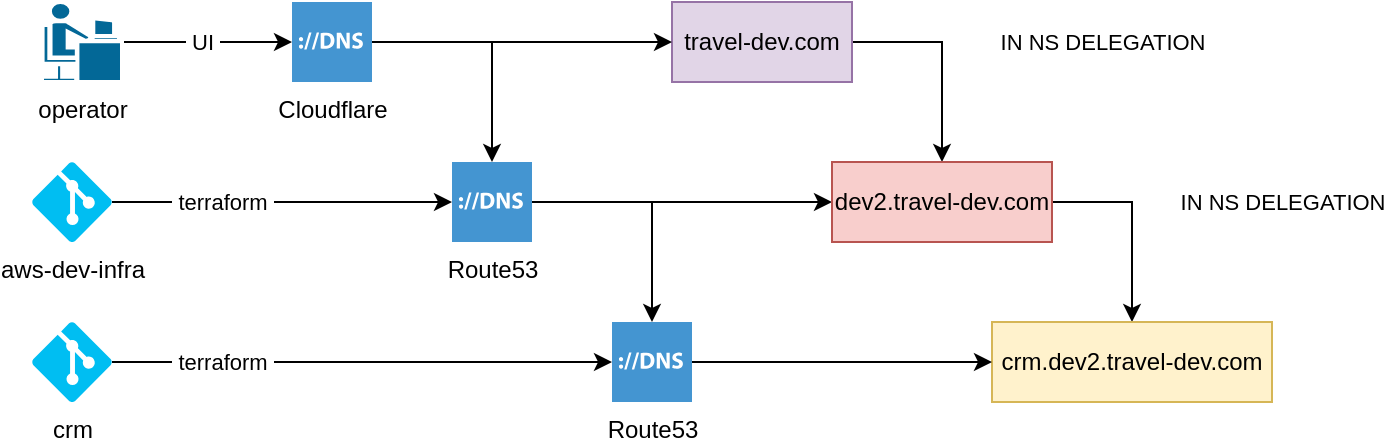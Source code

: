 <mxfile version="17.4.4" type="device"><diagram id="vgOGjj-19_sCg-m35hhQ" name="Page-1"><mxGraphModel dx="1018" dy="690" grid="0" gridSize="10" guides="1" tooltips="1" connect="1" arrows="1" fold="1" page="1" pageScale="1" pageWidth="850" pageHeight="1100" math="0" shadow="0"><root><mxCell id="0"/><mxCell id="1" parent="0"/><mxCell id="Et-Xd-Oa-1uWOWpEnfon-6" value="" style="edgeStyle=orthogonalEdgeStyle;rounded=0;orthogonalLoop=1;jettySize=auto;html=1;exitX=1;exitY=0.5;exitDx=0;exitDy=0;" edge="1" parent="1" source="Et-Xd-Oa-1uWOWpEnfon-1" target="Et-Xd-Oa-1uWOWpEnfon-5"><mxGeometry relative="1" as="geometry"/></mxCell><mxCell id="Et-Xd-Oa-1uWOWpEnfon-28" value="IN NS DELEGATION" style="edgeLabel;html=1;align=center;verticalAlign=middle;resizable=0;points=[];" vertex="1" connectable="0" parent="Et-Xd-Oa-1uWOWpEnfon-6"><mxGeometry x="-0.257" y="-1" relative="1" as="geometry"><mxPoint x="86" y="-1" as="offset"/></mxGeometry></mxCell><mxCell id="Et-Xd-Oa-1uWOWpEnfon-1" value="travel-dev.com" style="text;html=1;strokeColor=#9673a6;fillColor=#e1d5e7;align=center;verticalAlign=middle;whiteSpace=wrap;rounded=0;" vertex="1" parent="1"><mxGeometry x="435" y="120" width="90" height="40" as="geometry"/></mxCell><mxCell id="Et-Xd-Oa-1uWOWpEnfon-7" style="edgeStyle=orthogonalEdgeStyle;rounded=0;orthogonalLoop=1;jettySize=auto;html=1;" edge="1" parent="1" source="Et-Xd-Oa-1uWOWpEnfon-3" target="Et-Xd-Oa-1uWOWpEnfon-4"><mxGeometry relative="1" as="geometry"><Array as="points"><mxPoint x="345" y="140"/></Array></mxGeometry></mxCell><mxCell id="Et-Xd-Oa-1uWOWpEnfon-18" style="edgeStyle=orthogonalEdgeStyle;rounded=0;orthogonalLoop=1;jettySize=auto;html=1;entryX=0;entryY=0.5;entryDx=0;entryDy=0;" edge="1" parent="1" source="Et-Xd-Oa-1uWOWpEnfon-3" target="Et-Xd-Oa-1uWOWpEnfon-1"><mxGeometry relative="1" as="geometry"/></mxCell><mxCell id="Et-Xd-Oa-1uWOWpEnfon-3" value="Cloudflare" style="shadow=0;dashed=0;html=1;strokeColor=none;fillColor=#4495D1;labelPosition=center;verticalLabelPosition=bottom;verticalAlign=top;align=center;outlineConnect=0;shape=mxgraph.veeam.dns;" vertex="1" parent="1"><mxGeometry x="245" y="120" width="40" height="40" as="geometry"/></mxCell><mxCell id="Et-Xd-Oa-1uWOWpEnfon-13" value="" style="edgeStyle=orthogonalEdgeStyle;rounded=0;orthogonalLoop=1;jettySize=auto;html=1;" edge="1" parent="1" source="Et-Xd-Oa-1uWOWpEnfon-4" target="Et-Xd-Oa-1uWOWpEnfon-12"><mxGeometry relative="1" as="geometry"><Array as="points"><mxPoint x="425" y="220"/></Array></mxGeometry></mxCell><mxCell id="Et-Xd-Oa-1uWOWpEnfon-19" style="edgeStyle=orthogonalEdgeStyle;rounded=0;orthogonalLoop=1;jettySize=auto;html=1;" edge="1" parent="1" source="Et-Xd-Oa-1uWOWpEnfon-4" target="Et-Xd-Oa-1uWOWpEnfon-5"><mxGeometry relative="1" as="geometry"/></mxCell><mxCell id="Et-Xd-Oa-1uWOWpEnfon-4" value="Route53" style="shadow=0;dashed=0;html=1;strokeColor=none;fillColor=#4495D1;labelPosition=center;verticalLabelPosition=bottom;verticalAlign=top;align=center;outlineConnect=0;shape=mxgraph.veeam.dns;" vertex="1" parent="1"><mxGeometry x="325" y="200" width="40" height="40" as="geometry"/></mxCell><mxCell id="Et-Xd-Oa-1uWOWpEnfon-10" style="edgeStyle=orthogonalEdgeStyle;rounded=0;orthogonalLoop=1;jettySize=auto;html=1;entryX=0.5;entryY=0;entryDx=0;entryDy=0;exitX=1;exitY=0.5;exitDx=0;exitDy=0;" edge="1" parent="1" source="Et-Xd-Oa-1uWOWpEnfon-5" target="Et-Xd-Oa-1uWOWpEnfon-9"><mxGeometry relative="1" as="geometry"/></mxCell><mxCell id="Et-Xd-Oa-1uWOWpEnfon-29" value="IN NS DELEGATION" style="edgeLabel;html=1;align=center;verticalAlign=middle;resizable=0;points=[];" vertex="1" connectable="0" parent="Et-Xd-Oa-1uWOWpEnfon-10"><mxGeometry x="-0.12" y="-1" relative="1" as="geometry"><mxPoint x="76" y="-4" as="offset"/></mxGeometry></mxCell><mxCell id="Et-Xd-Oa-1uWOWpEnfon-5" value="dev2.travel-dev.com" style="text;html=1;strokeColor=#b85450;fillColor=#f8cecc;align=center;verticalAlign=middle;whiteSpace=wrap;rounded=0;" vertex="1" parent="1"><mxGeometry x="515" y="200" width="110" height="40" as="geometry"/></mxCell><mxCell id="Et-Xd-Oa-1uWOWpEnfon-9" value="crm.dev2.travel-dev.com" style="text;html=1;strokeColor=#d6b656;fillColor=#fff2cc;align=center;verticalAlign=middle;whiteSpace=wrap;rounded=0;" vertex="1" parent="1"><mxGeometry x="595" y="280" width="140" height="40" as="geometry"/></mxCell><mxCell id="Et-Xd-Oa-1uWOWpEnfon-20" style="edgeStyle=orthogonalEdgeStyle;rounded=0;orthogonalLoop=1;jettySize=auto;html=1;entryX=0;entryY=0.5;entryDx=0;entryDy=0;" edge="1" parent="1" source="Et-Xd-Oa-1uWOWpEnfon-12" target="Et-Xd-Oa-1uWOWpEnfon-9"><mxGeometry relative="1" as="geometry"/></mxCell><mxCell id="Et-Xd-Oa-1uWOWpEnfon-12" value="Route53" style="shadow=0;dashed=0;html=1;strokeColor=none;fillColor=#4495D1;labelPosition=center;verticalLabelPosition=bottom;verticalAlign=top;align=center;outlineConnect=0;shape=mxgraph.veeam.dns;" vertex="1" parent="1"><mxGeometry x="405" y="280" width="40" height="40" as="geometry"/></mxCell><mxCell id="Et-Xd-Oa-1uWOWpEnfon-22" style="edgeStyle=orthogonalEdgeStyle;rounded=0;orthogonalLoop=1;jettySize=auto;html=1;" edge="1" parent="1" source="Et-Xd-Oa-1uWOWpEnfon-21" target="Et-Xd-Oa-1uWOWpEnfon-4"><mxGeometry relative="1" as="geometry"/></mxCell><mxCell id="Et-Xd-Oa-1uWOWpEnfon-26" value="&amp;nbsp;terraform&amp;nbsp;" style="edgeLabel;html=1;align=center;verticalAlign=middle;resizable=0;points=[];" vertex="1" connectable="0" parent="Et-Xd-Oa-1uWOWpEnfon-22"><mxGeometry x="0.118" relative="1" as="geometry"><mxPoint x="-40" as="offset"/></mxGeometry></mxCell><mxCell id="Et-Xd-Oa-1uWOWpEnfon-21" value="aws-dev-infra" style="verticalLabelPosition=bottom;html=1;verticalAlign=top;align=center;strokeColor=none;fillColor=#00BEF2;shape=mxgraph.azure.git_repository;" vertex="1" parent="1"><mxGeometry x="115" y="200" width="40" height="40" as="geometry"/></mxCell><mxCell id="Et-Xd-Oa-1uWOWpEnfon-25" style="edgeStyle=orthogonalEdgeStyle;rounded=0;orthogonalLoop=1;jettySize=auto;html=1;" edge="1" parent="1" source="Et-Xd-Oa-1uWOWpEnfon-24" target="Et-Xd-Oa-1uWOWpEnfon-12"><mxGeometry relative="1" as="geometry"/></mxCell><mxCell id="Et-Xd-Oa-1uWOWpEnfon-27" value="&amp;nbsp;terraform&amp;nbsp;" style="edgeLabel;html=1;align=center;verticalAlign=middle;resizable=0;points=[];" vertex="1" connectable="0" parent="Et-Xd-Oa-1uWOWpEnfon-25"><mxGeometry x="-0.256" y="3" relative="1" as="geometry"><mxPoint x="-38" y="3" as="offset"/></mxGeometry></mxCell><mxCell id="Et-Xd-Oa-1uWOWpEnfon-24" value="crm" style="verticalLabelPosition=bottom;html=1;verticalAlign=top;align=center;strokeColor=none;fillColor=#00BEF2;shape=mxgraph.azure.git_repository;" vertex="1" parent="1"><mxGeometry x="115" y="280" width="40" height="40" as="geometry"/></mxCell><mxCell id="Et-Xd-Oa-1uWOWpEnfon-31" style="edgeStyle=orthogonalEdgeStyle;rounded=0;orthogonalLoop=1;jettySize=auto;html=1;" edge="1" parent="1" source="Et-Xd-Oa-1uWOWpEnfon-30" target="Et-Xd-Oa-1uWOWpEnfon-3"><mxGeometry relative="1" as="geometry"/></mxCell><mxCell id="Et-Xd-Oa-1uWOWpEnfon-32" value="&amp;nbsp;UI&amp;nbsp;" style="edgeLabel;html=1;align=center;verticalAlign=middle;resizable=0;points=[];" vertex="1" connectable="0" parent="Et-Xd-Oa-1uWOWpEnfon-31"><mxGeometry x="0.059" y="-4" relative="1" as="geometry"><mxPoint x="-5" y="-4" as="offset"/></mxGeometry></mxCell><mxCell id="Et-Xd-Oa-1uWOWpEnfon-30" value="operator" style="shape=mxgraph.cisco.people.androgenous_person;html=1;pointerEvents=1;dashed=0;fillColor=#036897;strokeColor=#ffffff;strokeWidth=2;verticalLabelPosition=bottom;verticalAlign=top;align=center;outlineConnect=0;" vertex="1" parent="1"><mxGeometry x="120" y="120" width="40" height="40" as="geometry"/></mxCell></root></mxGraphModel></diagram></mxfile>